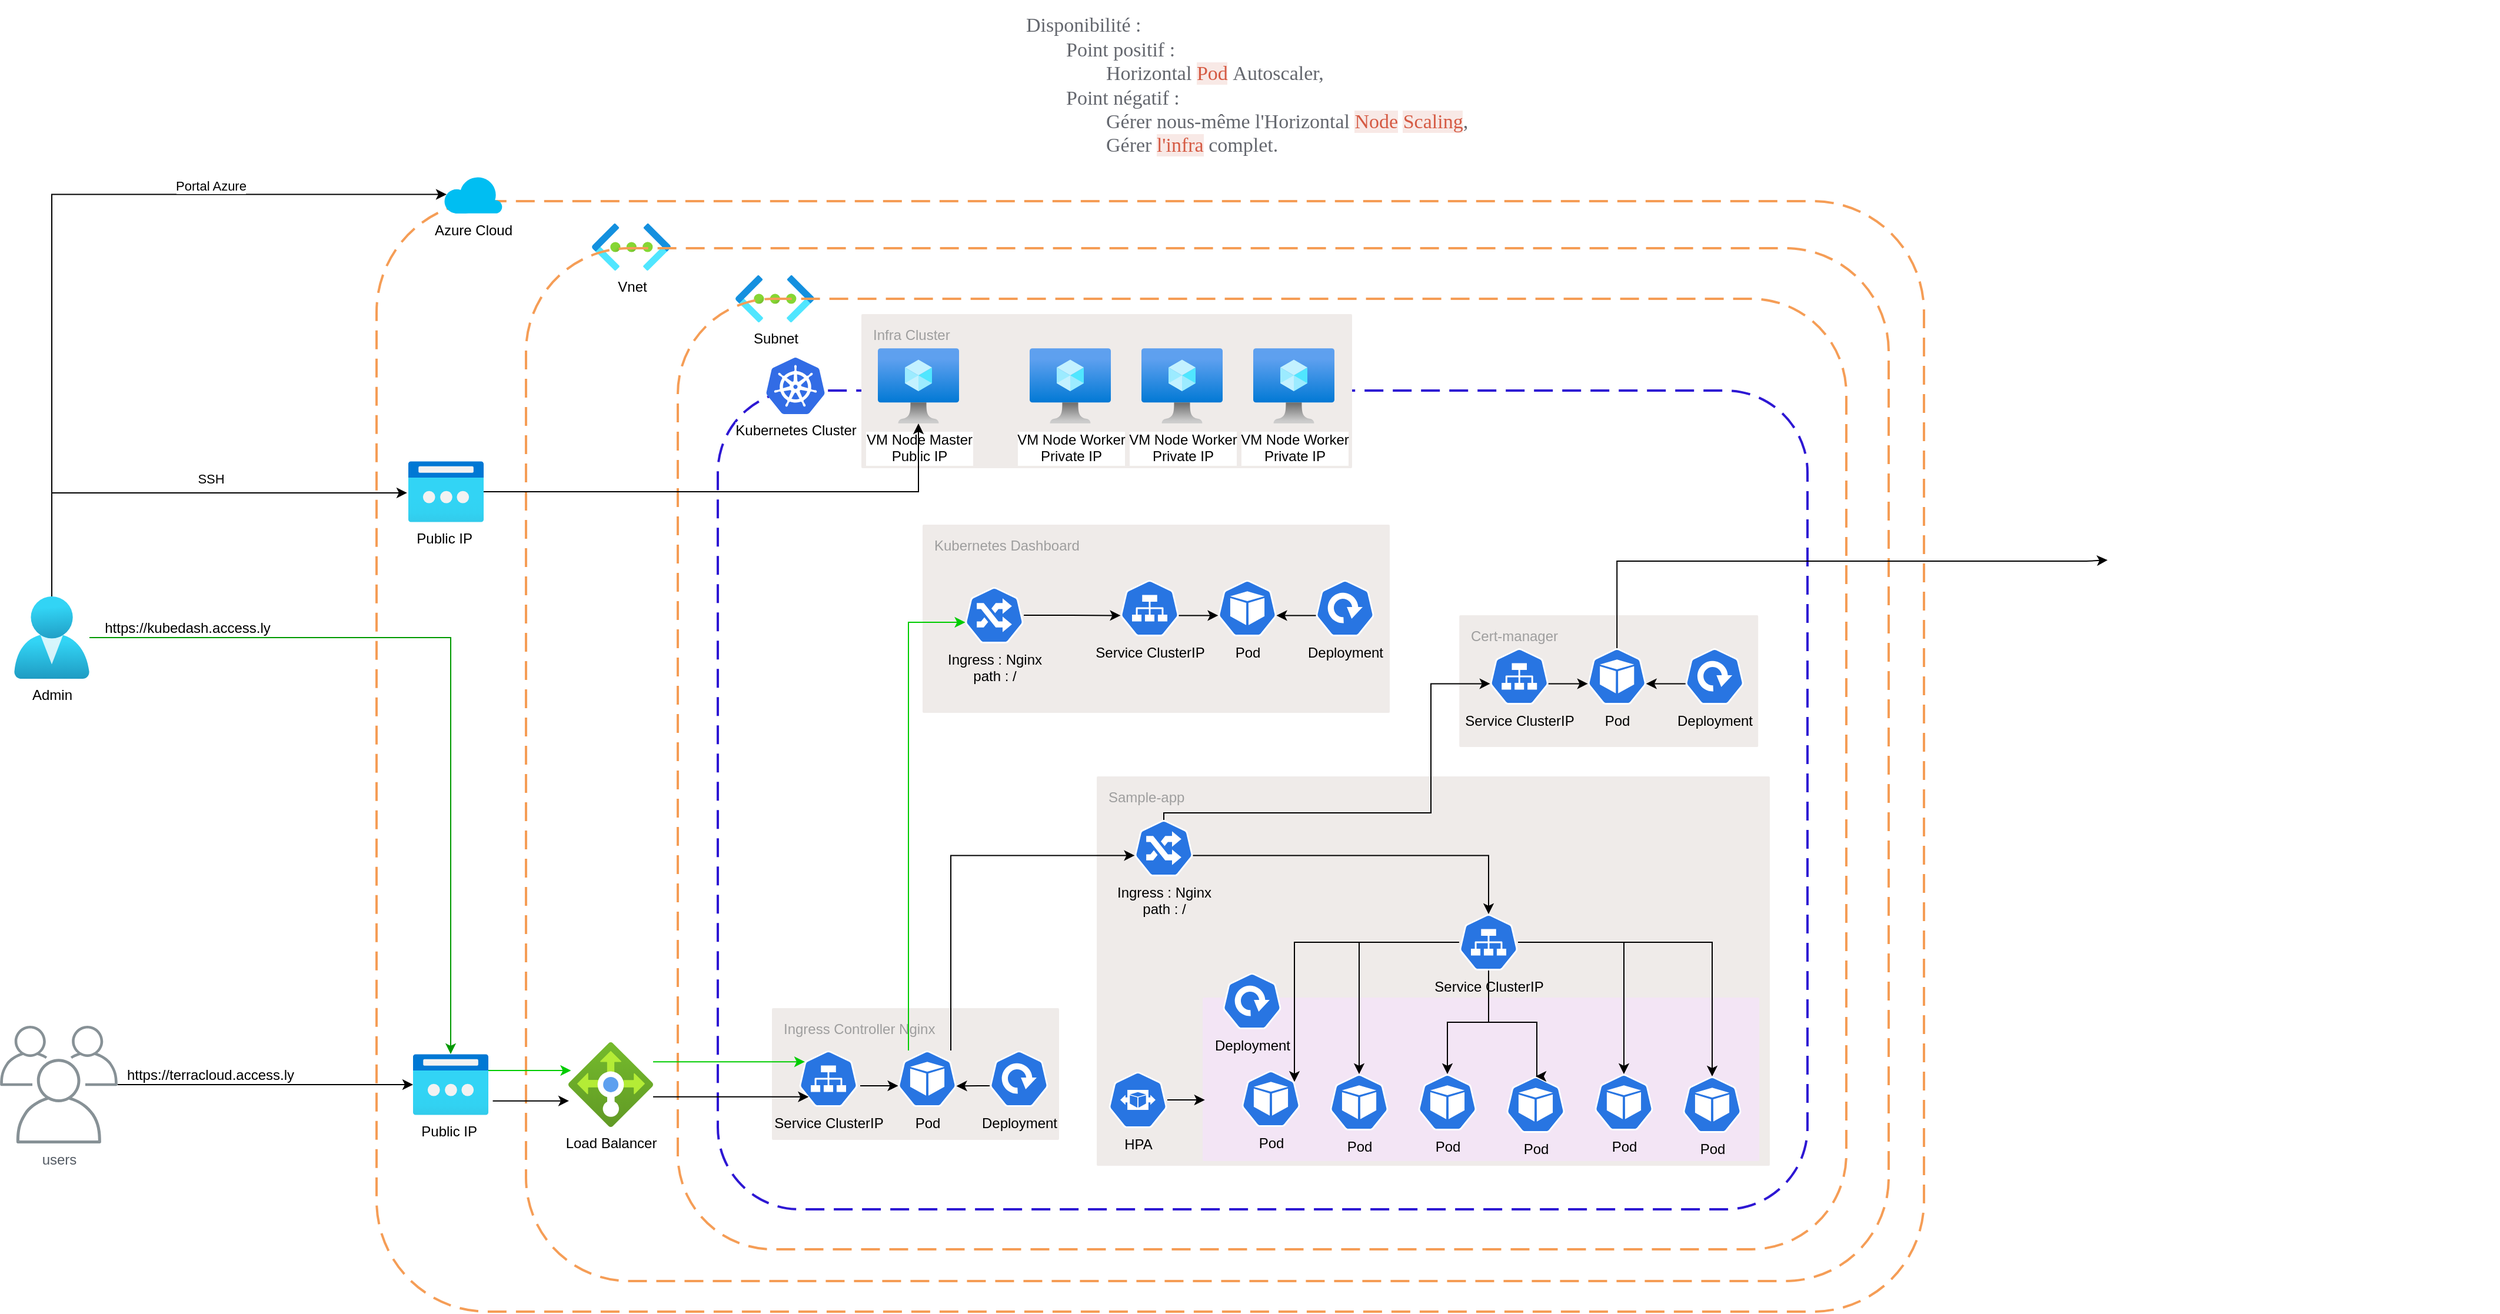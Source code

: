 <mxfile version="22.1.2" type="device">
  <diagram name="Page-1" id="mSV1In7ERE5I8MK-cpj3">
    <mxGraphModel dx="2269" dy="713" grid="0" gridSize="10" guides="1" tooltips="1" connect="1" arrows="1" fold="1" page="1" pageScale="1" pageWidth="827" pageHeight="1169" math="0" shadow="0">
      <root>
        <mxCell id="0" />
        <mxCell id="1" parent="0" />
        <mxCell id="nlbJEIBuOZzo0XZsjTq8-29" value="" style="rounded=1;arcSize=10;dashed=1;strokeColor=#F59D56;fillColor=none;gradientColor=none;dashPattern=8 4;strokeWidth=2;" parent="1" vertex="1">
          <mxGeometry x="19" y="652" width="1315" height="944" as="geometry" />
        </mxCell>
        <mxCell id="nlbJEIBuOZzo0XZsjTq8-30" value="Azure Cloud" style="verticalLabelPosition=bottom;html=1;verticalAlign=top;align=center;strokeColor=none;fillColor=#00BEF2;shape=mxgraph.azure.cloud;" parent="1" vertex="1">
          <mxGeometry x="76" y="630" width="50" height="32.5" as="geometry" />
        </mxCell>
        <mxCell id="nlbJEIBuOZzo0XZsjTq8-31" value="Vnet" style="image;aspect=fixed;html=1;points=[];align=center;fontSize=12;image=img/lib/azure2/networking/Virtual_Networks.svg;" parent="1" vertex="1">
          <mxGeometry x="202" y="671" width="67" height="40" as="geometry" />
        </mxCell>
        <mxCell id="nlbJEIBuOZzo0XZsjTq8-32" value="" style="rounded=1;arcSize=10;dashed=1;strokeColor=#F59D56;fillColor=none;gradientColor=none;dashPattern=8 4;strokeWidth=2;" parent="1" vertex="1">
          <mxGeometry x="146" y="692" width="1158" height="878" as="geometry" />
        </mxCell>
        <mxCell id="nlbJEIBuOZzo0XZsjTq8-33" value="Subnet" style="image;aspect=fixed;html=1;points=[];align=center;fontSize=12;image=img/lib/azure2/networking/Virtual_Networks.svg;" parent="1" vertex="1">
          <mxGeometry x="324" y="715" width="67" height="40" as="geometry" />
        </mxCell>
        <mxCell id="nlbJEIBuOZzo0XZsjTq8-34" value="" style="rounded=1;arcSize=10;dashed=1;strokeColor=#F59D56;fillColor=none;gradientColor=none;dashPattern=8 4;strokeWidth=2;" parent="1" vertex="1">
          <mxGeometry x="275" y="735" width="993" height="808" as="geometry" />
        </mxCell>
        <mxCell id="nlbJEIBuOZzo0XZsjTq8-36" value="" style="rounded=1;arcSize=10;dashed=1;strokeColor=#2d17d3;fillColor=none;gradientColor=none;dashPattern=8 4;strokeWidth=2;" parent="1" vertex="1">
          <mxGeometry x="309" y="813" width="926" height="696" as="geometry" />
        </mxCell>
        <mxCell id="nlbJEIBuOZzo0XZsjTq8-37" value="Kubernetes Cluster" style="image;sketch=0;aspect=fixed;html=1;points=[];align=center;fontSize=12;image=img/lib/mscae/Kubernetes.svg;" parent="1" vertex="1">
          <mxGeometry x="350" y="785" width="50" height="48" as="geometry" />
        </mxCell>
        <mxCell id="nlbJEIBuOZzo0XZsjTq8-42" value="Infra Cluster" style="sketch=0;points=[[0,0,0],[0.25,0,0],[0.5,0,0],[0.75,0,0],[1,0,0],[1,0.25,0],[1,0.5,0],[1,0.75,0],[1,1,0],[0.75,1,0],[0.5,1,0],[0.25,1,0],[0,1,0],[0,0.75,0],[0,0.5,0],[0,0.25,0]];rounded=1;absoluteArcSize=1;arcSize=2;html=1;strokeColor=none;gradientColor=none;shadow=0;dashed=0;fontSize=12;fontColor=#9E9E9E;align=left;verticalAlign=top;spacing=10;spacingTop=-4;whiteSpace=wrap;fillColor=#EFEBE9;" parent="1" vertex="1">
          <mxGeometry x="431" y="748" width="417" height="131" as="geometry" />
        </mxCell>
        <mxCell id="nlbJEIBuOZzo0XZsjTq8-38" value="VM Node Master&lt;br&gt;Public IP" style="image;aspect=fixed;html=1;points=[];align=center;fontSize=12;image=img/lib/azure2/compute/Virtual_Machine.svg;" parent="1" vertex="1">
          <mxGeometry x="445" y="777" width="69" height="64" as="geometry" />
        </mxCell>
        <mxCell id="nlbJEIBuOZzo0XZsjTq8-39" value="VM Node Worker&lt;br&gt;Private IP" style="image;aspect=fixed;html=1;points=[];align=center;fontSize=12;image=img/lib/azure2/compute/Virtual_Machine.svg;" parent="1" vertex="1">
          <mxGeometry x="574" y="777" width="69" height="64" as="geometry" />
        </mxCell>
        <mxCell id="nlbJEIBuOZzo0XZsjTq8-40" value="VM Node Worker&lt;br&gt;Private IP" style="image;aspect=fixed;html=1;points=[];align=center;fontSize=12;image=img/lib/azure2/compute/Virtual_Machine.svg;" parent="1" vertex="1">
          <mxGeometry x="669" y="777" width="69" height="64" as="geometry" />
        </mxCell>
        <mxCell id="nlbJEIBuOZzo0XZsjTq8-41" value="VM Node Worker&lt;br&gt;Private IP" style="image;aspect=fixed;html=1;points=[];align=center;fontSize=12;image=img/lib/azure2/compute/Virtual_Machine.svg;" parent="1" vertex="1">
          <mxGeometry x="764" y="777" width="69" height="64" as="geometry" />
        </mxCell>
        <mxCell id="sMxw8YO2vIbm71oWkGyl-2" value="Sample-app" style="sketch=0;points=[[0,0,0],[0.25,0,0],[0.5,0,0],[0.75,0,0],[1,0,0],[1,0.25,0],[1,0.5,0],[1,0.75,0],[1,1,0],[0.75,1,0],[0.5,1,0],[0.25,1,0],[0,1,0],[0,0.75,0],[0,0.5,0],[0,0.25,0]];rounded=1;absoluteArcSize=1;arcSize=2;html=1;strokeColor=none;gradientColor=none;shadow=0;dashed=0;fontSize=12;fontColor=#9E9E9E;align=left;verticalAlign=top;spacing=10;spacingTop=-4;whiteSpace=wrap;fillColor=#EFEBE9;" parent="1" vertex="1">
          <mxGeometry x="631" y="1141" width="572" height="331" as="geometry" />
        </mxCell>
        <mxCell id="sMxw8YO2vIbm71oWkGyl-3" value="HPA" style="sketch=0;html=1;dashed=0;whitespace=wrap;fillColor=#2875E2;strokeColor=#ffffff;points=[[0.005,0.63,0],[0.1,0.2,0],[0.9,0.2,0],[0.5,0,0],[0.995,0.63,0],[0.72,0.99,0],[0.5,1,0],[0.28,0.99,0]];verticalLabelPosition=bottom;align=center;verticalAlign=top;shape=mxgraph.kubernetes.icon;prIcon=hpa" parent="1" vertex="1">
          <mxGeometry x="641" y="1392" width="50" height="48" as="geometry" />
        </mxCell>
        <mxCell id="sMxw8YO2vIbm71oWkGyl-4" value="Service ClusterIP" style="sketch=0;html=1;dashed=0;whitespace=wrap;fillColor=#2875E2;strokeColor=#ffffff;points=[[0.005,0.63,0],[0.1,0.2,0],[0.9,0.2,0],[0.5,0,0],[0.995,0.63,0],[0.72,0.99,0],[0.5,1,0],[0.28,0.99,0]];verticalLabelPosition=bottom;align=center;verticalAlign=top;shape=mxgraph.kubernetes.icon;prIcon=svc" parent="1" vertex="1">
          <mxGeometry x="939" y="1258" width="50" height="48" as="geometry" />
        </mxCell>
        <mxCell id="sMxw8YO2vIbm71oWkGyl-5" value="Ingress : Nginx&lt;br&gt;path : /" style="sketch=0;html=1;dashed=0;whitespace=wrap;fillColor=#2875E2;strokeColor=#ffffff;points=[[0.005,0.63,0],[0.1,0.2,0],[0.9,0.2,0],[0.5,0,0],[0.995,0.63,0],[0.72,0.99,0],[0.5,1,0],[0.28,0.99,0]];verticalLabelPosition=bottom;align=center;verticalAlign=top;shape=mxgraph.kubernetes.icon;prIcon=ing" parent="1" vertex="1">
          <mxGeometry x="663" y="1178" width="50" height="48" as="geometry" />
        </mxCell>
        <mxCell id="sMxw8YO2vIbm71oWkGyl-6" style="edgeStyle=orthogonalEdgeStyle;rounded=0;orthogonalLoop=1;jettySize=auto;html=1;entryX=0.5;entryY=0;entryDx=0;entryDy=0;entryPerimeter=0;exitX=0.995;exitY=0.63;exitDx=0;exitDy=0;exitPerimeter=0;" parent="1" source="sMxw8YO2vIbm71oWkGyl-5" target="sMxw8YO2vIbm71oWkGyl-4" edge="1">
          <mxGeometry relative="1" as="geometry">
            <Array as="points">
              <mxPoint x="964" y="1208" />
            </Array>
          </mxGeometry>
        </mxCell>
        <mxCell id="sMxw8YO2vIbm71oWkGyl-7" value="Ingress Controller Nginx" style="sketch=0;points=[[0,0,0],[0.25,0,0],[0.5,0,0],[0.75,0,0],[1,0,0],[1,0.25,0],[1,0.5,0],[1,0.75,0],[1,1,0],[0.75,1,0],[0.5,1,0],[0.25,1,0],[0,1,0],[0,0.75,0],[0,0.5,0],[0,0.25,0]];rounded=1;absoluteArcSize=1;arcSize=2;html=1;strokeColor=none;gradientColor=none;shadow=0;dashed=0;fontSize=12;fontColor=#9E9E9E;align=left;verticalAlign=top;spacing=10;spacingTop=-4;whiteSpace=wrap;fillColor=#EFEBE9;" parent="1" vertex="1">
          <mxGeometry x="355" y="1338" width="244" height="112" as="geometry" />
        </mxCell>
        <mxCell id="sMxw8YO2vIbm71oWkGyl-8" value="Service ClusterIP" style="sketch=0;html=1;dashed=0;whitespace=wrap;fillColor=#2875E2;strokeColor=#ffffff;points=[[0.005,0.63,0],[0.1,0.2,0],[0.9,0.2,0],[0.5,0,0],[0.995,0.63,0],[0.72,0.99,0],[0.5,1,0],[0.28,0.99,0]];verticalLabelPosition=bottom;align=center;verticalAlign=top;shape=mxgraph.kubernetes.icon;prIcon=svc" parent="1" vertex="1">
          <mxGeometry x="378" y="1374" width="50" height="48" as="geometry" />
        </mxCell>
        <mxCell id="sMxw8YO2vIbm71oWkGyl-9" value="Pod" style="sketch=0;html=1;dashed=0;whitespace=wrap;fillColor=#2875E2;strokeColor=#ffffff;points=[[0.005,0.63,0],[0.1,0.2,0],[0.9,0.2,0],[0.5,0,0],[0.995,0.63,0],[0.72,0.99,0],[0.5,1,0],[0.28,0.99,0]];verticalLabelPosition=bottom;align=center;verticalAlign=top;shape=mxgraph.kubernetes.icon;prIcon=pod" parent="1" vertex="1">
          <mxGeometry x="462" y="1374" width="50" height="48" as="geometry" />
        </mxCell>
        <mxCell id="sMxw8YO2vIbm71oWkGyl-10" value="Deployment" style="sketch=0;html=1;dashed=0;whitespace=wrap;fillColor=#2875E2;strokeColor=#ffffff;points=[[0.005,0.63,0],[0.1,0.2,0],[0.9,0.2,0],[0.5,0,0],[0.995,0.63,0],[0.72,0.99,0],[0.5,1,0],[0.28,0.99,0]];verticalLabelPosition=bottom;align=center;verticalAlign=top;shape=mxgraph.kubernetes.icon;prIcon=deploy" parent="1" vertex="1">
          <mxGeometry x="540" y="1374" width="50" height="48" as="geometry" />
        </mxCell>
        <mxCell id="sMxw8YO2vIbm71oWkGyl-11" style="edgeStyle=orthogonalEdgeStyle;rounded=0;orthogonalLoop=1;jettySize=auto;html=1;entryX=0.005;entryY=0.63;entryDx=0;entryDy=0;entryPerimeter=0;" parent="1" target="sMxw8YO2vIbm71oWkGyl-9" edge="1">
          <mxGeometry relative="1" as="geometry">
            <mxPoint x="430" y="1404" as="sourcePoint" />
          </mxGeometry>
        </mxCell>
        <mxCell id="sMxw8YO2vIbm71oWkGyl-12" style="edgeStyle=orthogonalEdgeStyle;rounded=0;orthogonalLoop=1;jettySize=auto;html=1;entryX=0.995;entryY=0.63;entryDx=0;entryDy=0;entryPerimeter=0;strokeColor=#000000;" parent="1" source="sMxw8YO2vIbm71oWkGyl-10" target="sMxw8YO2vIbm71oWkGyl-9" edge="1">
          <mxGeometry relative="1" as="geometry">
            <Array as="points">
              <mxPoint x="531" y="1404" />
              <mxPoint x="531" y="1404" />
            </Array>
          </mxGeometry>
        </mxCell>
        <mxCell id="sMxw8YO2vIbm71oWkGyl-13" style="edgeStyle=orthogonalEdgeStyle;rounded=0;orthogonalLoop=1;jettySize=auto;html=1;entryX=0.005;entryY=0.63;entryDx=0;entryDy=0;entryPerimeter=0;" parent="1" source="sMxw8YO2vIbm71oWkGyl-9" target="sMxw8YO2vIbm71oWkGyl-5" edge="1">
          <mxGeometry relative="1" as="geometry">
            <mxPoint x="598" y="1273" as="targetPoint" />
            <Array as="points">
              <mxPoint x="507" y="1208" />
            </Array>
          </mxGeometry>
        </mxCell>
        <mxCell id="sMxw8YO2vIbm71oWkGyl-14" value="" style="group" parent="1" vertex="1" connectable="0">
          <mxGeometry x="721" y="1308" width="473" height="160" as="geometry" />
        </mxCell>
        <mxCell id="sMxw8YO2vIbm71oWkGyl-15" value="" style="sketch=0;points=[[0,0,0],[0.25,0,0],[0.5,0,0],[0.75,0,0],[1,0,0],[1,0.25,0],[1,0.5,0],[1,0.75,0],[1,1,0],[0.75,1,0],[0.5,1,0],[0.25,1,0],[0,1,0],[0,0.75,0],[0,0.5,0],[0,0.25,0]];rounded=1;absoluteArcSize=1;arcSize=2;html=1;strokeColor=none;gradientColor=none;shadow=0;dashed=0;fontSize=12;fontColor=#9E9E9E;align=left;verticalAlign=top;spacing=10;spacingTop=-4;whiteSpace=wrap;fillColor=#F3E5F5;" parent="sMxw8YO2vIbm71oWkGyl-14" vertex="1">
          <mxGeometry y="21" width="473" height="139" as="geometry" />
        </mxCell>
        <mxCell id="sMxw8YO2vIbm71oWkGyl-16" value="Pod" style="sketch=0;html=1;dashed=0;whitespace=wrap;fillColor=#2875E2;strokeColor=#ffffff;points=[[0.005,0.63,0],[0.1,0.2,0],[0.9,0.2,0],[0.5,0,0],[0.995,0.63,0],[0.72,0.99,0],[0.5,1,0],[0.28,0.99,0]];verticalLabelPosition=bottom;align=center;verticalAlign=top;shape=mxgraph.kubernetes.icon;prIcon=pod" parent="sMxw8YO2vIbm71oWkGyl-14" vertex="1">
          <mxGeometry x="33" y="83" width="50" height="48" as="geometry" />
        </mxCell>
        <mxCell id="sMxw8YO2vIbm71oWkGyl-17" value="Deployment" style="sketch=0;html=1;dashed=0;whitespace=wrap;fillColor=#2875E2;strokeColor=#ffffff;points=[[0.005,0.63,0],[0.1,0.2,0],[0.9,0.2,0],[0.5,0,0],[0.995,0.63,0],[0.72,0.99,0],[0.5,1,0],[0.28,0.99,0]];verticalLabelPosition=bottom;align=center;verticalAlign=top;shape=mxgraph.kubernetes.icon;prIcon=deploy" parent="sMxw8YO2vIbm71oWkGyl-14" vertex="1">
          <mxGeometry x="17" width="50" height="48" as="geometry" />
        </mxCell>
        <mxCell id="sMxw8YO2vIbm71oWkGyl-18" value="Pod" style="sketch=0;html=1;dashed=0;whitespace=wrap;fillColor=#2875E2;strokeColor=#ffffff;points=[[0.005,0.63,0],[0.1,0.2,0],[0.9,0.2,0],[0.5,0,0],[0.995,0.63,0],[0.72,0.99,0],[0.5,1,0],[0.28,0.99,0]];verticalLabelPosition=bottom;align=center;verticalAlign=top;shape=mxgraph.kubernetes.icon;prIcon=pod" parent="sMxw8YO2vIbm71oWkGyl-14" vertex="1">
          <mxGeometry x="108" y="86" width="50" height="48" as="geometry" />
        </mxCell>
        <mxCell id="sMxw8YO2vIbm71oWkGyl-19" value="Pod" style="sketch=0;html=1;dashed=0;whitespace=wrap;fillColor=#2875E2;strokeColor=#ffffff;points=[[0.005,0.63,0],[0.1,0.2,0],[0.9,0.2,0],[0.5,0,0],[0.995,0.63,0],[0.72,0.99,0],[0.5,1,0],[0.28,0.99,0]];verticalLabelPosition=bottom;align=center;verticalAlign=top;shape=mxgraph.kubernetes.icon;prIcon=pod" parent="sMxw8YO2vIbm71oWkGyl-14" vertex="1">
          <mxGeometry x="183" y="86" width="50" height="48" as="geometry" />
        </mxCell>
        <mxCell id="sMxw8YO2vIbm71oWkGyl-20" value="Pod" style="sketch=0;html=1;dashed=0;whitespace=wrap;fillColor=#2875E2;strokeColor=#ffffff;points=[[0.005,0.63,0],[0.1,0.2,0],[0.9,0.2,0],[0.5,0,0],[0.995,0.63,0],[0.72,0.99,0],[0.5,1,0],[0.28,0.99,0]];verticalLabelPosition=bottom;align=center;verticalAlign=top;shape=mxgraph.kubernetes.icon;prIcon=pod" parent="sMxw8YO2vIbm71oWkGyl-14" vertex="1">
          <mxGeometry x="258" y="88" width="50" height="48" as="geometry" />
        </mxCell>
        <mxCell id="sMxw8YO2vIbm71oWkGyl-21" value="Pod" style="sketch=0;html=1;dashed=0;whitespace=wrap;fillColor=#2875E2;strokeColor=#ffffff;points=[[0.005,0.63,0],[0.1,0.2,0],[0.9,0.2,0],[0.5,0,0],[0.995,0.63,0],[0.72,0.99,0],[0.5,1,0],[0.28,0.99,0]];verticalLabelPosition=bottom;align=center;verticalAlign=top;shape=mxgraph.kubernetes.icon;prIcon=pod" parent="sMxw8YO2vIbm71oWkGyl-14" vertex="1">
          <mxGeometry x="333" y="86" width="50" height="48" as="geometry" />
        </mxCell>
        <mxCell id="sMxw8YO2vIbm71oWkGyl-22" value="Pod" style="sketch=0;html=1;dashed=0;whitespace=wrap;fillColor=#2875E2;strokeColor=#ffffff;points=[[0.005,0.63,0],[0.1,0.2,0],[0.9,0.2,0],[0.5,0,0],[0.995,0.63,0],[0.72,0.99,0],[0.5,1,0],[0.28,0.99,0]];verticalLabelPosition=bottom;align=center;verticalAlign=top;shape=mxgraph.kubernetes.icon;prIcon=pod" parent="sMxw8YO2vIbm71oWkGyl-14" vertex="1">
          <mxGeometry x="408" y="88" width="50" height="48" as="geometry" />
        </mxCell>
        <mxCell id="sMxw8YO2vIbm71oWkGyl-23" style="edgeStyle=orthogonalEdgeStyle;rounded=0;orthogonalLoop=1;jettySize=auto;html=1;entryX=0.004;entryY=0.626;entryDx=0;entryDy=0;entryPerimeter=0;" parent="1" source="sMxw8YO2vIbm71oWkGyl-3" target="sMxw8YO2vIbm71oWkGyl-15" edge="1">
          <mxGeometry relative="1" as="geometry" />
        </mxCell>
        <mxCell id="sMxw8YO2vIbm71oWkGyl-24" style="edgeStyle=orthogonalEdgeStyle;rounded=0;orthogonalLoop=1;jettySize=auto;html=1;entryX=0.9;entryY=0.2;entryDx=0;entryDy=0;entryPerimeter=0;" parent="1" source="sMxw8YO2vIbm71oWkGyl-4" target="sMxw8YO2vIbm71oWkGyl-16" edge="1">
          <mxGeometry relative="1" as="geometry">
            <Array as="points">
              <mxPoint x="799" y="1282" />
            </Array>
          </mxGeometry>
        </mxCell>
        <mxCell id="sMxw8YO2vIbm71oWkGyl-25" style="edgeStyle=orthogonalEdgeStyle;rounded=0;orthogonalLoop=1;jettySize=auto;html=1;entryX=0.5;entryY=0;entryDx=0;entryDy=0;entryPerimeter=0;" parent="1" source="sMxw8YO2vIbm71oWkGyl-4" target="sMxw8YO2vIbm71oWkGyl-18" edge="1">
          <mxGeometry relative="1" as="geometry" />
        </mxCell>
        <mxCell id="sMxw8YO2vIbm71oWkGyl-26" style="edgeStyle=orthogonalEdgeStyle;rounded=0;orthogonalLoop=1;jettySize=auto;html=1;entryX=0.5;entryY=0;entryDx=0;entryDy=0;entryPerimeter=0;" parent="1" source="sMxw8YO2vIbm71oWkGyl-4" target="sMxw8YO2vIbm71oWkGyl-19" edge="1">
          <mxGeometry relative="1" as="geometry" />
        </mxCell>
        <mxCell id="sMxw8YO2vIbm71oWkGyl-27" style="edgeStyle=orthogonalEdgeStyle;rounded=0;orthogonalLoop=1;jettySize=auto;html=1;entryX=0.5;entryY=0;entryDx=0;entryDy=0;entryPerimeter=0;" parent="1" source="sMxw8YO2vIbm71oWkGyl-4" target="sMxw8YO2vIbm71oWkGyl-20" edge="1">
          <mxGeometry relative="1" as="geometry">
            <Array as="points">
              <mxPoint x="964" y="1350" />
              <mxPoint x="1005" y="1350" />
            </Array>
          </mxGeometry>
        </mxCell>
        <mxCell id="sMxw8YO2vIbm71oWkGyl-28" style="edgeStyle=orthogonalEdgeStyle;rounded=0;orthogonalLoop=1;jettySize=auto;html=1;entryX=0.5;entryY=0;entryDx=0;entryDy=0;entryPerimeter=0;" parent="1" source="sMxw8YO2vIbm71oWkGyl-4" target="sMxw8YO2vIbm71oWkGyl-21" edge="1">
          <mxGeometry relative="1" as="geometry" />
        </mxCell>
        <mxCell id="sMxw8YO2vIbm71oWkGyl-29" style="edgeStyle=orthogonalEdgeStyle;rounded=0;orthogonalLoop=1;jettySize=auto;html=1;entryX=0.5;entryY=0;entryDx=0;entryDy=0;entryPerimeter=0;" parent="1" source="sMxw8YO2vIbm71oWkGyl-4" target="sMxw8YO2vIbm71oWkGyl-22" edge="1">
          <mxGeometry relative="1" as="geometry" />
        </mxCell>
        <mxCell id="sMxw8YO2vIbm71oWkGyl-30" value="Cert-manager" style="sketch=0;points=[[0,0,0],[0.25,0,0],[0.5,0,0],[0.75,0,0],[1,0,0],[1,0.25,0],[1,0.5,0],[1,0.75,0],[1,1,0],[0.75,1,0],[0.5,1,0],[0.25,1,0],[0,1,0],[0,0.75,0],[0,0.5,0],[0,0.25,0]];rounded=1;absoluteArcSize=1;arcSize=2;html=1;strokeColor=none;gradientColor=none;shadow=0;dashed=0;fontSize=12;fontColor=#9E9E9E;align=left;verticalAlign=top;spacing=10;spacingTop=-4;whiteSpace=wrap;fillColor=#EFEBE9;" parent="1" vertex="1">
          <mxGeometry x="939.11" y="1004" width="254" height="112" as="geometry" />
        </mxCell>
        <mxCell id="sMxw8YO2vIbm71oWkGyl-31" value="Service ClusterIP" style="sketch=0;html=1;dashed=0;whitespace=wrap;fillColor=#2875E2;strokeColor=#ffffff;points=[[0.005,0.63,0],[0.1,0.2,0],[0.9,0.2,0],[0.5,0,0],[0.995,0.63,0],[0.72,0.99,0],[0.5,1,0],[0.28,0.99,0]];verticalLabelPosition=bottom;align=center;verticalAlign=top;shape=mxgraph.kubernetes.icon;prIcon=svc" parent="1" vertex="1">
          <mxGeometry x="965.11" y="1032" width="50" height="48" as="geometry" />
        </mxCell>
        <mxCell id="sMxw8YO2vIbm71oWkGyl-48" style="edgeStyle=orthogonalEdgeStyle;rounded=0;orthogonalLoop=1;jettySize=auto;html=1;entryX=0;entryY=0.5;entryDx=0;entryDy=0;" parent="1" source="sMxw8YO2vIbm71oWkGyl-33" target="sMxw8YO2vIbm71oWkGyl-47" edge="1">
          <mxGeometry relative="1" as="geometry">
            <Array as="points">
              <mxPoint x="1073" y="958" />
              <mxPoint x="1472" y="958" />
            </Array>
          </mxGeometry>
        </mxCell>
        <mxCell id="sMxw8YO2vIbm71oWkGyl-33" value="Pod" style="sketch=0;html=1;dashed=0;whitespace=wrap;fillColor=#2875E2;strokeColor=#ffffff;points=[[0.005,0.63,0],[0.1,0.2,0],[0.9,0.2,0],[0.5,0,0],[0.995,0.63,0],[0.72,0.99,0],[0.5,1,0],[0.28,0.99,0]];verticalLabelPosition=bottom;align=center;verticalAlign=top;shape=mxgraph.kubernetes.icon;prIcon=pod" parent="1" vertex="1">
          <mxGeometry x="1048.11" y="1032" width="50" height="48" as="geometry" />
        </mxCell>
        <mxCell id="sMxw8YO2vIbm71oWkGyl-34" value="Deployment" style="sketch=0;html=1;dashed=0;whitespace=wrap;fillColor=#2875E2;strokeColor=#ffffff;points=[[0.005,0.63,0],[0.1,0.2,0],[0.9,0.2,0],[0.5,0,0],[0.995,0.63,0],[0.72,0.99,0],[0.5,1,0],[0.28,0.99,0]];verticalLabelPosition=bottom;align=center;verticalAlign=top;shape=mxgraph.kubernetes.icon;prIcon=deploy" parent="1" vertex="1">
          <mxGeometry x="1131.11" y="1032" width="50" height="48" as="geometry" />
        </mxCell>
        <mxCell id="sMxw8YO2vIbm71oWkGyl-35" style="edgeStyle=orthogonalEdgeStyle;rounded=0;orthogonalLoop=1;jettySize=auto;html=1;entryX=0.005;entryY=0.63;entryDx=0;entryDy=0;entryPerimeter=0;exitX=0.995;exitY=0.63;exitDx=0;exitDy=0;exitPerimeter=0;" parent="1" source="sMxw8YO2vIbm71oWkGyl-31" target="sMxw8YO2vIbm71oWkGyl-33" edge="1">
          <mxGeometry relative="1" as="geometry" />
        </mxCell>
        <mxCell id="sMxw8YO2vIbm71oWkGyl-36" style="edgeStyle=orthogonalEdgeStyle;rounded=0;orthogonalLoop=1;jettySize=auto;html=1;entryX=0.995;entryY=0.63;entryDx=0;entryDy=0;entryPerimeter=0;exitX=0.005;exitY=0.63;exitDx=0;exitDy=0;exitPerimeter=0;" parent="1" source="sMxw8YO2vIbm71oWkGyl-34" target="sMxw8YO2vIbm71oWkGyl-33" edge="1">
          <mxGeometry relative="1" as="geometry" />
        </mxCell>
        <mxCell id="sMxw8YO2vIbm71oWkGyl-37" style="edgeStyle=orthogonalEdgeStyle;rounded=0;orthogonalLoop=1;jettySize=auto;html=1;entryX=0.005;entryY=0.63;entryDx=0;entryDy=0;entryPerimeter=0;" parent="1" source="sMxw8YO2vIbm71oWkGyl-5" target="sMxw8YO2vIbm71oWkGyl-31" edge="1">
          <mxGeometry relative="1" as="geometry">
            <Array as="points">
              <mxPoint x="688" y="1172" />
              <mxPoint x="915" y="1172" />
              <mxPoint x="915" y="1062" />
            </Array>
          </mxGeometry>
        </mxCell>
        <mxCell id="sMxw8YO2vIbm71oWkGyl-38" value="Kubernetes Dashboard" style="sketch=0;points=[[0,0,0],[0.25,0,0],[0.5,0,0],[0.75,0,0],[1,0,0],[1,0.25,0],[1,0.5,0],[1,0.75,0],[1,1,0],[0.75,1,0],[0.5,1,0],[0.25,1,0],[0,1,0],[0,0.75,0],[0,0.5,0],[0,0.25,0]];rounded=1;absoluteArcSize=1;arcSize=2;html=1;strokeColor=none;gradientColor=none;shadow=0;dashed=0;fontSize=12;fontColor=#9E9E9E;align=left;verticalAlign=top;spacing=10;spacingTop=-4;whiteSpace=wrap;fillColor=#EFEBE9;" parent="1" vertex="1">
          <mxGeometry x="483" y="927" width="397" height="160" as="geometry" />
        </mxCell>
        <mxCell id="sMxw8YO2vIbm71oWkGyl-39" value="Service ClusterIP" style="sketch=0;html=1;dashed=0;whitespace=wrap;fillColor=#2875E2;strokeColor=#ffffff;points=[[0.005,0.63,0],[0.1,0.2,0],[0.9,0.2,0],[0.5,0,0],[0.995,0.63,0],[0.72,0.99,0],[0.5,1,0],[0.28,0.99,0]];verticalLabelPosition=bottom;align=center;verticalAlign=top;shape=mxgraph.kubernetes.icon;prIcon=svc" parent="1" vertex="1">
          <mxGeometry x="651" y="974" width="50" height="48" as="geometry" />
        </mxCell>
        <mxCell id="sMxw8YO2vIbm71oWkGyl-40" value="Pod" style="sketch=0;html=1;dashed=0;whitespace=wrap;fillColor=#2875E2;strokeColor=#ffffff;points=[[0.005,0.63,0],[0.1,0.2,0],[0.9,0.2,0],[0.5,0,0],[0.995,0.63,0],[0.72,0.99,0],[0.5,1,0],[0.28,0.99,0]];verticalLabelPosition=bottom;align=center;verticalAlign=top;shape=mxgraph.kubernetes.icon;prIcon=pod" parent="1" vertex="1">
          <mxGeometry x="734" y="974" width="50" height="48" as="geometry" />
        </mxCell>
        <mxCell id="sMxw8YO2vIbm71oWkGyl-41" value="Deployment" style="sketch=0;html=1;dashed=0;whitespace=wrap;fillColor=#2875E2;strokeColor=#ffffff;points=[[0.005,0.63,0],[0.1,0.2,0],[0.9,0.2,0],[0.5,0,0],[0.995,0.63,0],[0.72,0.99,0],[0.5,1,0],[0.28,0.99,0]];verticalLabelPosition=bottom;align=center;verticalAlign=top;shape=mxgraph.kubernetes.icon;prIcon=deploy" parent="1" vertex="1">
          <mxGeometry x="817" y="974" width="50" height="48" as="geometry" />
        </mxCell>
        <mxCell id="sMxw8YO2vIbm71oWkGyl-42" style="edgeStyle=orthogonalEdgeStyle;rounded=0;orthogonalLoop=1;jettySize=auto;html=1;entryX=0.005;entryY=0.63;entryDx=0;entryDy=0;entryPerimeter=0;exitX=0.995;exitY=0.63;exitDx=0;exitDy=0;exitPerimeter=0;" parent="1" source="sMxw8YO2vIbm71oWkGyl-39" target="sMxw8YO2vIbm71oWkGyl-40" edge="1">
          <mxGeometry relative="1" as="geometry" />
        </mxCell>
        <mxCell id="sMxw8YO2vIbm71oWkGyl-43" style="edgeStyle=orthogonalEdgeStyle;rounded=0;orthogonalLoop=1;jettySize=auto;html=1;entryX=0.995;entryY=0.63;entryDx=0;entryDy=0;entryPerimeter=0;exitX=0.005;exitY=0.63;exitDx=0;exitDy=0;exitPerimeter=0;" parent="1" source="sMxw8YO2vIbm71oWkGyl-41" target="sMxw8YO2vIbm71oWkGyl-40" edge="1">
          <mxGeometry relative="1" as="geometry" />
        </mxCell>
        <mxCell id="sMxw8YO2vIbm71oWkGyl-44" value="Ingress : Nginx&lt;br&gt;path : /" style="sketch=0;html=1;dashed=0;whitespace=wrap;fillColor=#2875E2;strokeColor=#ffffff;points=[[0.005,0.63,0],[0.1,0.2,0],[0.9,0.2,0],[0.5,0,0],[0.995,0.63,0],[0.72,0.99,0],[0.5,1,0],[0.28,0.99,0]];verticalLabelPosition=bottom;align=center;verticalAlign=top;shape=mxgraph.kubernetes.icon;prIcon=ing" parent="1" vertex="1">
          <mxGeometry x="519" y="980" width="50" height="48" as="geometry" />
        </mxCell>
        <mxCell id="sMxw8YO2vIbm71oWkGyl-45" style="edgeStyle=orthogonalEdgeStyle;rounded=0;orthogonalLoop=1;jettySize=auto;html=1;entryX=0.005;entryY=0.63;entryDx=0;entryDy=0;entryPerimeter=0;" parent="1" source="sMxw8YO2vIbm71oWkGyl-44" target="sMxw8YO2vIbm71oWkGyl-39" edge="1">
          <mxGeometry relative="1" as="geometry" />
        </mxCell>
        <mxCell id="sMxw8YO2vIbm71oWkGyl-46" style="edgeStyle=orthogonalEdgeStyle;rounded=0;orthogonalLoop=1;jettySize=auto;html=1;entryX=0.005;entryY=0.63;entryDx=0;entryDy=0;entryPerimeter=0;strokeColor=#00CC00;" parent="1" source="sMxw8YO2vIbm71oWkGyl-9" target="sMxw8YO2vIbm71oWkGyl-44" edge="1">
          <mxGeometry relative="1" as="geometry">
            <Array as="points">
              <mxPoint x="471" y="1010" />
              <mxPoint x="519" y="1010" />
            </Array>
          </mxGeometry>
        </mxCell>
        <mxCell id="sMxw8YO2vIbm71oWkGyl-47" value="" style="shape=image;verticalLabelPosition=bottom;labelBackgroundColor=default;verticalAlign=top;aspect=fixed;imageAspect=0;image=https://www.softfluent.fr/wp-content/uploads/2019/10/lets-encrypt.png;clipPath=inset(22.78% 2.67% 31.65% 2.67%);shadow=0;strokeColor=#000000;" parent="1" vertex="1">
          <mxGeometry x="1490" y="915" width="332.22" height="84.23" as="geometry" />
        </mxCell>
        <mxCell id="sMxw8YO2vIbm71oWkGyl-56" value="Load Balancer" style="image;aspect=fixed;html=1;points=[];align=center;fontSize=12;image=img/lib/azure2/networking/Load_Balancers.svg;" parent="1" vertex="1">
          <mxGeometry x="182" y="1367" width="72" height="72" as="geometry" />
        </mxCell>
        <mxCell id="sMxw8YO2vIbm71oWkGyl-57" value="Public IP&amp;nbsp;" style="image;aspect=fixed;html=1;points=[];align=center;fontSize=12;image=img/lib/azure2/networking/Public_IP_Addresses_Classic.svg;" parent="1" vertex="1">
          <mxGeometry x="50" y="1377" width="64" height="52" as="geometry" />
        </mxCell>
        <mxCell id="sMxw8YO2vIbm71oWkGyl-58" style="edgeStyle=orthogonalEdgeStyle;rounded=0;orthogonalLoop=1;jettySize=auto;html=1;entryX=0.007;entryY=0.692;entryDx=0;entryDy=0;entryPerimeter=0;exitX=1.059;exitY=0.766;exitDx=0;exitDy=0;exitPerimeter=0;" parent="1" source="sMxw8YO2vIbm71oWkGyl-57" target="sMxw8YO2vIbm71oWkGyl-56" edge="1">
          <mxGeometry relative="1" as="geometry" />
        </mxCell>
        <mxCell id="sMxw8YO2vIbm71oWkGyl-59" style="edgeStyle=orthogonalEdgeStyle;rounded=0;orthogonalLoop=1;jettySize=auto;html=1;" parent="1" source="sMxw8YO2vIbm71oWkGyl-60" target="sMxw8YO2vIbm71oWkGyl-57" edge="1">
          <mxGeometry relative="1" as="geometry" />
        </mxCell>
        <mxCell id="sMxw8YO2vIbm71oWkGyl-60" value="users" style="sketch=0;outlineConnect=0;gradientColor=none;fontColor=#545B64;strokeColor=none;fillColor=#879196;dashed=0;verticalLabelPosition=bottom;verticalAlign=top;align=center;html=1;fontSize=12;fontStyle=0;aspect=fixed;shape=mxgraph.aws4.illustration_users;pointerEvents=1" parent="1" vertex="1">
          <mxGeometry x="-301" y="1353" width="100" height="100" as="geometry" />
        </mxCell>
        <mxCell id="sMxw8YO2vIbm71oWkGyl-61" value="https://terracloud.access.ly" style="text;html=1;strokeColor=none;fillColor=none;align=center;verticalAlign=middle;whiteSpace=wrap;rounded=0;" parent="1" vertex="1">
          <mxGeometry x="-152" y="1380" width="60" height="30" as="geometry" />
        </mxCell>
        <mxCell id="sMxw8YO2vIbm71oWkGyl-62" style="edgeStyle=orthogonalEdgeStyle;rounded=0;orthogonalLoop=1;jettySize=auto;html=1;fillColor=#009900;strokeColor=#009900;" parent="1" source="sMxw8YO2vIbm71oWkGyl-63" target="sMxw8YO2vIbm71oWkGyl-57" edge="1">
          <mxGeometry relative="1" as="geometry" />
        </mxCell>
        <mxCell id="sMxw8YO2vIbm71oWkGyl-63" value="Admin" style="image;aspect=fixed;html=1;points=[];align=center;fontSize=12;image=img/lib/azure2/identity/Users.svg;" parent="1" vertex="1">
          <mxGeometry x="-289" y="988" width="64" height="70" as="geometry" />
        </mxCell>
        <mxCell id="sMxw8YO2vIbm71oWkGyl-64" value="https://kubedash.access.ly" style="text;html=1;align=center;verticalAlign=middle;resizable=0;points=[];autosize=1;strokeColor=none;fillColor=none;" parent="1" vertex="1">
          <mxGeometry x="-222" y="1002" width="159" height="26" as="geometry" />
        </mxCell>
        <mxCell id="sMxw8YO2vIbm71oWkGyl-65" style="edgeStyle=orthogonalEdgeStyle;rounded=0;orthogonalLoop=1;jettySize=auto;html=1;entryX=0.031;entryY=0.334;entryDx=0;entryDy=0;entryPerimeter=0;strokeColor=#00CC00;" parent="1" source="sMxw8YO2vIbm71oWkGyl-57" target="sMxw8YO2vIbm71oWkGyl-56" edge="1">
          <mxGeometry relative="1" as="geometry">
            <Array as="points">
              <mxPoint x="135" y="1391" />
              <mxPoint x="135" y="1391" />
            </Array>
          </mxGeometry>
        </mxCell>
        <mxCell id="sMxw8YO2vIbm71oWkGyl-66" style="edgeStyle=orthogonalEdgeStyle;rounded=0;orthogonalLoop=1;jettySize=auto;html=1;entryX=0.05;entryY=0.5;entryDx=0;entryDy=0;entryPerimeter=0;" parent="1" source="sMxw8YO2vIbm71oWkGyl-63" target="nlbJEIBuOZzo0XZsjTq8-30" edge="1">
          <mxGeometry relative="1" as="geometry">
            <Array as="points">
              <mxPoint x="-257" y="646" />
            </Array>
          </mxGeometry>
        </mxCell>
        <mxCell id="sMxw8YO2vIbm71oWkGyl-69" value="Portal Azure" style="edgeLabel;html=1;align=center;verticalAlign=middle;resizable=0;points=[];" parent="sMxw8YO2vIbm71oWkGyl-66" vertex="1" connectable="0">
          <mxGeometry x="0.434" y="-4" relative="1" as="geometry">
            <mxPoint x="-9" y="-12" as="offset" />
          </mxGeometry>
        </mxCell>
        <mxCell id="sMxw8YO2vIbm71oWkGyl-70" style="edgeStyle=orthogonalEdgeStyle;rounded=0;orthogonalLoop=1;jettySize=auto;html=1;entryX=0.1;entryY=0.2;entryDx=0;entryDy=0;entryPerimeter=0;strokeColor=#00CC00;" parent="1" source="sMxw8YO2vIbm71oWkGyl-56" target="sMxw8YO2vIbm71oWkGyl-8" edge="1">
          <mxGeometry relative="1" as="geometry">
            <Array as="points">
              <mxPoint x="316" y="1384" />
            </Array>
          </mxGeometry>
        </mxCell>
        <mxCell id="sMxw8YO2vIbm71oWkGyl-71" style="edgeStyle=orthogonalEdgeStyle;rounded=0;orthogonalLoop=1;jettySize=auto;html=1;entryX=0.164;entryY=0.821;entryDx=0;entryDy=0;entryPerimeter=0;" parent="1" source="sMxw8YO2vIbm71oWkGyl-56" target="sMxw8YO2vIbm71oWkGyl-8" edge="1">
          <mxGeometry relative="1" as="geometry">
            <Array as="points">
              <mxPoint x="316" y="1413" />
            </Array>
          </mxGeometry>
        </mxCell>
        <mxCell id="sMxw8YO2vIbm71oWkGyl-73" style="edgeStyle=orthogonalEdgeStyle;rounded=0;orthogonalLoop=1;jettySize=auto;html=1;" parent="1" source="sMxw8YO2vIbm71oWkGyl-72" target="nlbJEIBuOZzo0XZsjTq8-38" edge="1">
          <mxGeometry relative="1" as="geometry" />
        </mxCell>
        <mxCell id="sMxw8YO2vIbm71oWkGyl-72" value="Public IP&amp;nbsp;" style="image;aspect=fixed;html=1;points=[];align=center;fontSize=12;image=img/lib/azure2/networking/Public_IP_Addresses_Classic.svg;" parent="1" vertex="1">
          <mxGeometry x="46" y="873" width="64" height="52" as="geometry" />
        </mxCell>
        <mxCell id="sMxw8YO2vIbm71oWkGyl-74" style="edgeStyle=orthogonalEdgeStyle;rounded=0;orthogonalLoop=1;jettySize=auto;html=1;entryX=-0.016;entryY=0.519;entryDx=0;entryDy=0;entryPerimeter=0;" parent="1" source="sMxw8YO2vIbm71oWkGyl-63" target="sMxw8YO2vIbm71oWkGyl-72" edge="1">
          <mxGeometry relative="1" as="geometry">
            <Array as="points">
              <mxPoint x="-257" y="900" />
            </Array>
          </mxGeometry>
        </mxCell>
        <mxCell id="sMxw8YO2vIbm71oWkGyl-75" value="SSH" style="edgeLabel;html=1;align=center;verticalAlign=middle;resizable=0;points=[];" parent="sMxw8YO2vIbm71oWkGyl-74" vertex="1" connectable="0">
          <mxGeometry x="0.067" y="4" relative="1" as="geometry">
            <mxPoint x="15" y="-8" as="offset" />
          </mxGeometry>
        </mxCell>
        <mxCell id="sMxw8YO2vIbm71oWkGyl-76" value="&lt;p style=&quot;margin: 0px; padding-bottom: 0px; color: rgb(100, 103, 110); min-height: 10px; font-family: Segoe-UI; font-size: 17px;&quot;&gt;Disponibilité :&lt;/p&gt;&lt;p style=&quot;margin: 0px; padding-bottom: 0px; color: rgb(100, 103, 110); min-height: 10px; font-family: Segoe-UI; font-size: 17px;&quot;&gt;&lt;span id=&quot;p16&quot;&gt;&lt;span style=&quot;white-space: pre;&quot;&gt;&#x9;&lt;/span&gt;Point positif :&lt;/span&gt;&lt;/p&gt;&lt;p style=&quot;margin: 0px; padding-bottom: 0px; color: rgb(100, 103, 110); min-height: 10px; font-family: Segoe-UI; font-size: 17px;&quot;&gt;&lt;span id=&quot;p2&quot;&gt;&lt;span style=&quot;white-space: pre;&quot;&gt;&#x9;&lt;/span&gt;&lt;span style=&quot;white-space: pre;&quot;&gt;&#x9;&lt;/span&gt;Horizontal&amp;nbsp;&lt;span style=&quot;cursor: text; color: rgb(213, 90, 67); background-color: rgb(248, 233, 230);&quot; class=&quot;s-rg&quot; id=&quot;9&quot;&gt;Pod&lt;/span&gt;&amp;nbsp;Autoscaler,&lt;/span&gt;&lt;/p&gt;&lt;p style=&quot;margin: 0px; padding-bottom: 0px; color: rgb(100, 103, 110); min-height: 10px; font-family: Segoe-UI; font-size: 17px;&quot;&gt;&lt;span id=&quot;p17&quot;&gt;&lt;span style=&quot;white-space: pre;&quot;&gt;&#x9;&lt;/span&gt;Point négatif :&lt;/span&gt;&lt;/p&gt;&lt;p style=&quot;margin: 0px; padding-bottom: 0px; color: rgb(100, 103, 110); min-height: 10px; font-family: Segoe-UI; font-size: 17px;&quot;&gt;&lt;span id=&quot;p4&quot;&gt;&lt;span style=&quot;white-space: pre;&quot;&gt;&#x9;&lt;/span&gt;&lt;span style=&quot;white-space: pre;&quot;&gt;&#x9;&lt;/span&gt;Gérer&amp;nbsp;nous-même&amp;nbsp;l&#39;Horizontal&amp;nbsp;&lt;span style=&quot;cursor: text; color: rgb(213, 90, 67); background-color: rgb(248, 233, 230);&quot; class=&quot;s-rg&quot; id=&quot;13&quot;&gt;Node&lt;/span&gt;&amp;nbsp;&lt;span style=&quot;cursor: text; color: rgb(213, 90, 67); background-color: rgb(248, 233, 230);&quot; class=&quot;s-rg&quot; id=&quot;14&quot;&gt;Scaling&lt;/span&gt;,&lt;/span&gt;&lt;/p&gt;&lt;p style=&quot;margin: 0px; padding-bottom: 0px; color: rgb(100, 103, 110); min-height: 10px; font-family: Segoe-UI; font-size: 17px;&quot;&gt;&lt;span id=&quot;p5&quot;&gt;&lt;span style=&quot;white-space: pre;&quot;&gt;&#x9;&lt;/span&gt;&lt;span style=&quot;white-space: pre;&quot;&gt;&#x9;&lt;/span&gt;Gérer&amp;nbsp;&lt;span style=&quot;cursor: text; color: rgb(213, 90, 67); background-color: rgb(248, 233, 230);&quot; class=&quot;s-rg&quot; id=&quot;15&quot;&gt;l&#39;infra&lt;/span&gt;&amp;nbsp;complet.&lt;/span&gt;&lt;span id=&quot;p6&quot;&gt;&amp;nbsp;&lt;/span&gt;&lt;/p&gt;" style="text;html=1;strokeColor=none;fillColor=none;align=left;verticalAlign=middle;whiteSpace=wrap;rounded=0;" parent="1" vertex="1">
          <mxGeometry x="569" y="481" width="475.5" height="146" as="geometry" />
        </mxCell>
      </root>
    </mxGraphModel>
  </diagram>
</mxfile>
